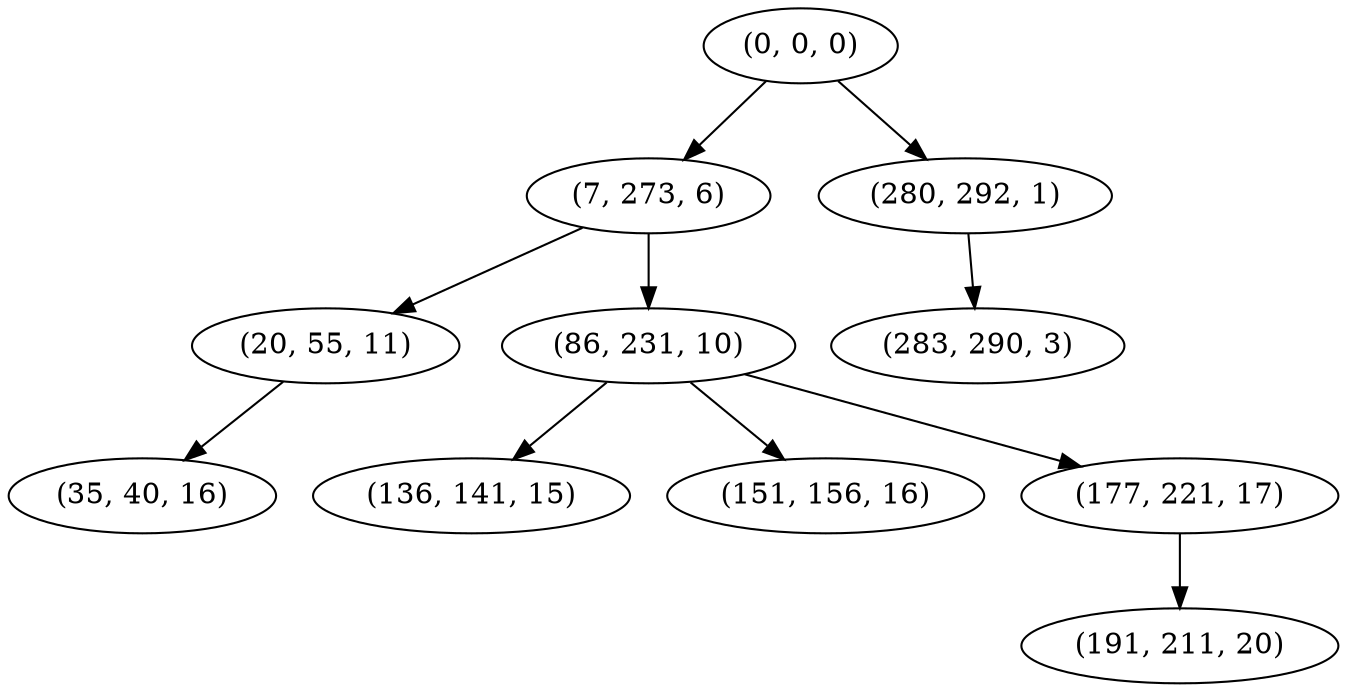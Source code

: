 digraph tree {
    "(0, 0, 0)";
    "(7, 273, 6)";
    "(20, 55, 11)";
    "(35, 40, 16)";
    "(86, 231, 10)";
    "(136, 141, 15)";
    "(151, 156, 16)";
    "(177, 221, 17)";
    "(191, 211, 20)";
    "(280, 292, 1)";
    "(283, 290, 3)";
    "(0, 0, 0)" -> "(7, 273, 6)";
    "(0, 0, 0)" -> "(280, 292, 1)";
    "(7, 273, 6)" -> "(20, 55, 11)";
    "(7, 273, 6)" -> "(86, 231, 10)";
    "(20, 55, 11)" -> "(35, 40, 16)";
    "(86, 231, 10)" -> "(136, 141, 15)";
    "(86, 231, 10)" -> "(151, 156, 16)";
    "(86, 231, 10)" -> "(177, 221, 17)";
    "(177, 221, 17)" -> "(191, 211, 20)";
    "(280, 292, 1)" -> "(283, 290, 3)";
}
